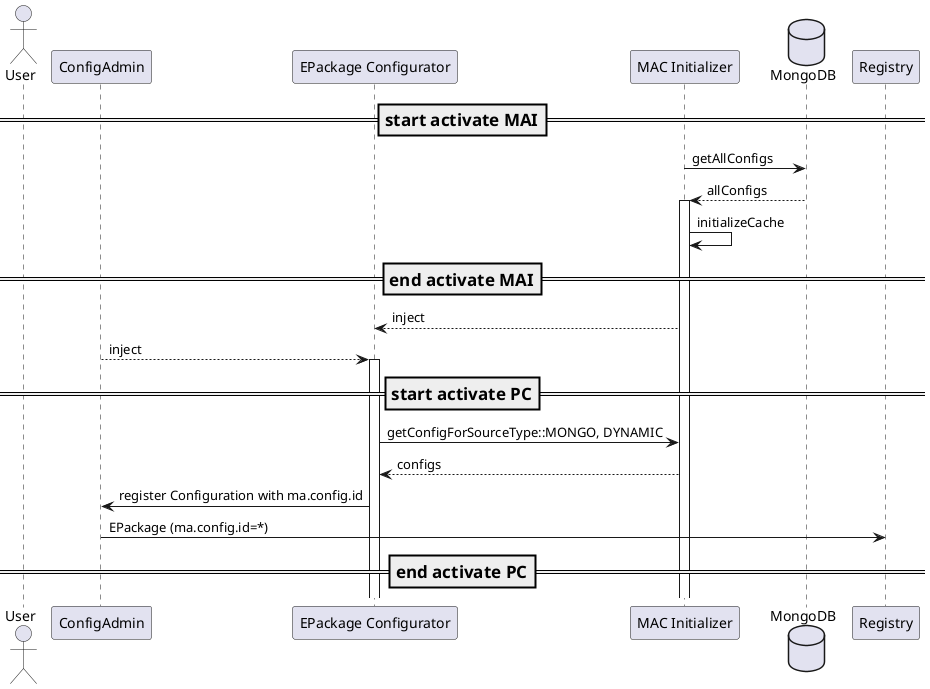 @startuml
actor User
participant ConfigAdmin as CM
participant "EPackage Configurator" as PC
participant "MAC Initializer" as MAI
database "MongoDB" as DB
participant "Registry" as REG

=== start activate MAI ==
MAI -> DB: getAllConfigs
DB --> MAI: allConfigs
activate MAI
MAI -> MAI: initializeCache
=== end activate MAI ==
MAI --> PC: inject 
CM --> PC: inject
=== start activate PC ==
activate PC
PC -> MAI: getConfigForSourceType::MONGO, DYNAMIC
MAI --> PC: configs
PC -> CM: register Configuration with ma.config.id
CM -> REG: EPackage (ma.config.id=*)
=== end activate PC ==

@enduml